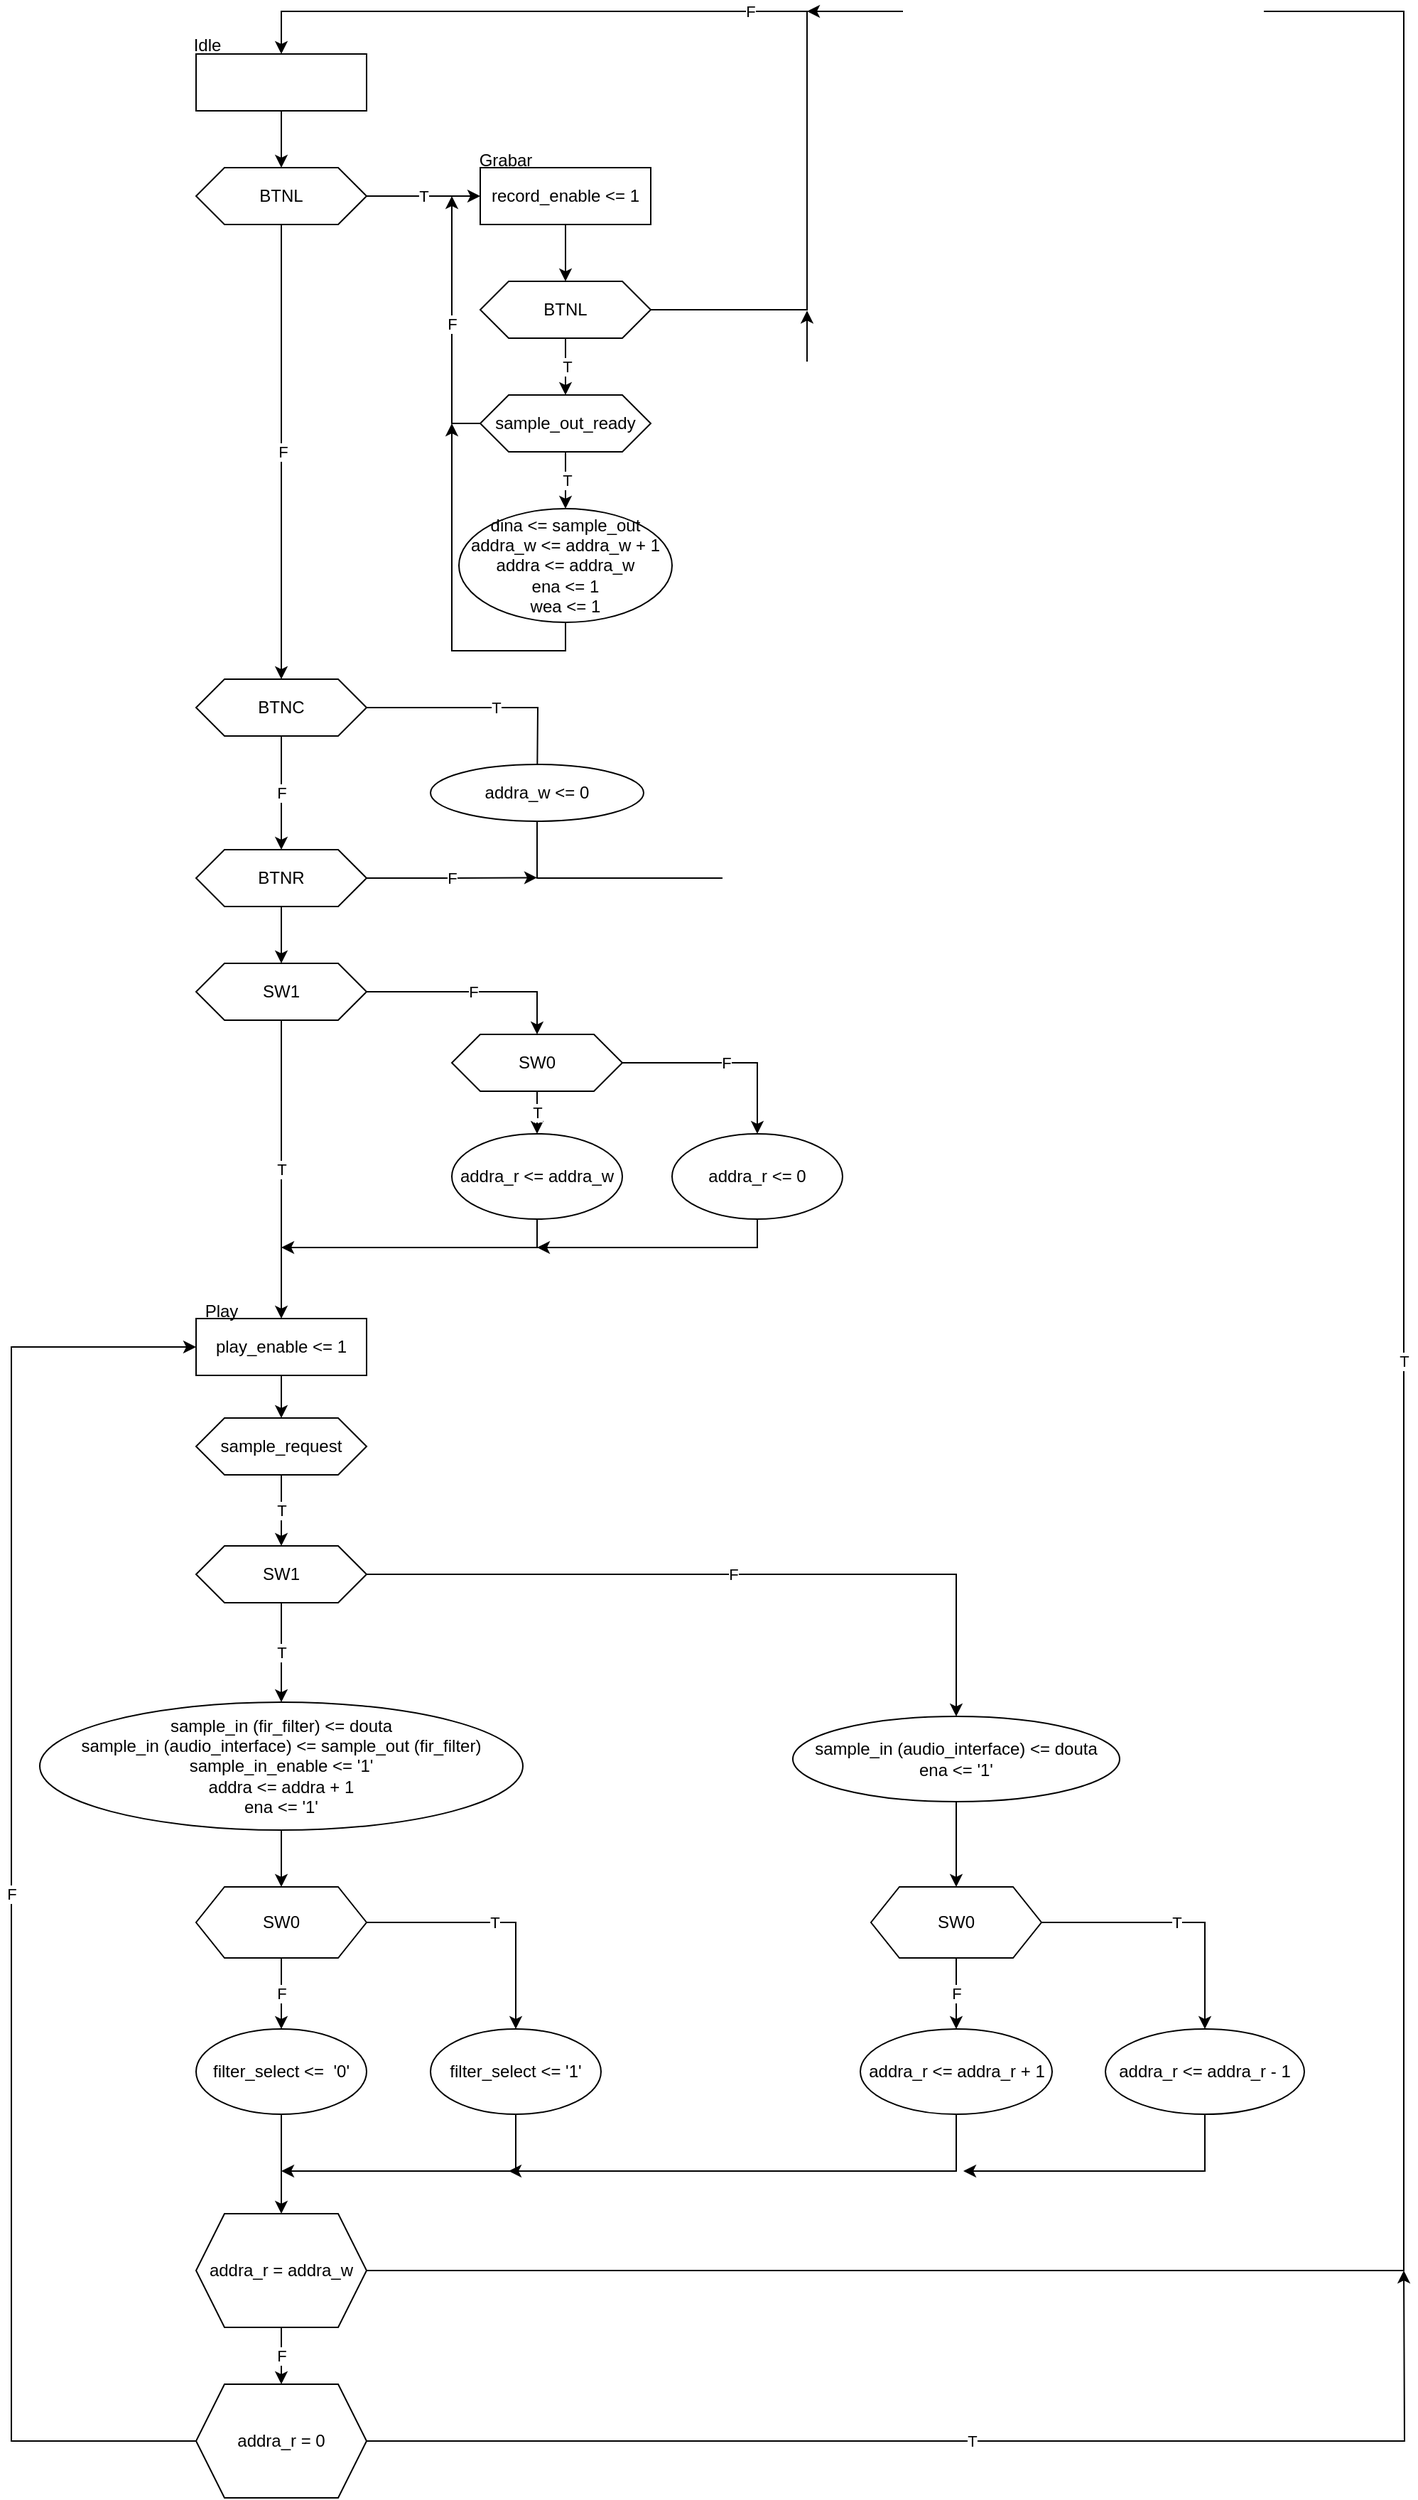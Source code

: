 <mxfile version="15.8.7" type="device"><diagram id="C5RBs43oDa-KdzZeNtuy" name="Page-1"><mxGraphModel dx="5110" dy="2890" grid="1" gridSize="10" guides="1" tooltips="1" connect="1" arrows="1" fold="1" page="1" pageScale="1" pageWidth="1654" pageHeight="2336" math="0" shadow="0"><root><mxCell id="WIyWlLk6GJQsqaUBKTNV-0"/><mxCell id="WIyWlLk6GJQsqaUBKTNV-1" parent="WIyWlLk6GJQsqaUBKTNV-0"/><mxCell id="lpCx-YttLl4YdKG1MkPc-2" style="edgeStyle=orthogonalEdgeStyle;rounded=0;orthogonalLoop=1;jettySize=auto;html=1;exitX=0.5;exitY=1;exitDx=0;exitDy=0;" parent="WIyWlLk6GJQsqaUBKTNV-1" source="lpCx-YttLl4YdKG1MkPc-0" edge="1"><mxGeometry relative="1" as="geometry"><mxPoint x="220" y="160" as="targetPoint"/></mxGeometry></mxCell><mxCell id="lpCx-YttLl4YdKG1MkPc-0" value="" style="rounded=0;whiteSpace=wrap;html=1;" parent="WIyWlLk6GJQsqaUBKTNV-1" vertex="1"><mxGeometry x="160" y="80" width="120" height="40" as="geometry"/></mxCell><mxCell id="lpCx-YttLl4YdKG1MkPc-1" value="Idle" style="text;html=1;strokeColor=none;fillColor=none;align=center;verticalAlign=middle;whiteSpace=wrap;rounded=0;" parent="WIyWlLk6GJQsqaUBKTNV-1" vertex="1"><mxGeometry x="138" y="59" width="60" height="30" as="geometry"/></mxCell><mxCell id="lpCx-YttLl4YdKG1MkPc-20" style="edgeStyle=orthogonalEdgeStyle;rounded=0;orthogonalLoop=1;jettySize=auto;html=1;exitX=0.5;exitY=1;exitDx=0;exitDy=0;" parent="WIyWlLk6GJQsqaUBKTNV-1" source="lpCx-YttLl4YdKG1MkPc-3" edge="1"><mxGeometry relative="1" as="geometry"><mxPoint x="340.0" y="340" as="targetPoint"/><Array as="points"><mxPoint x="420" y="500"/><mxPoint x="340" y="500"/></Array></mxGeometry></mxCell><mxCell id="lpCx-YttLl4YdKG1MkPc-3" value="dina &amp;lt;= sample_out&lt;br&gt;addra_w &amp;lt;= addra_w + 1&lt;br&gt;addra &amp;lt;= addra_w&lt;br&gt;ena &amp;lt;= 1&lt;br&gt;wea &amp;lt;= 1" style="ellipse;whiteSpace=wrap;html=1;" parent="WIyWlLk6GJQsqaUBKTNV-1" vertex="1"><mxGeometry x="345" y="400" width="150" height="80" as="geometry"/></mxCell><mxCell id="lpCx-YttLl4YdKG1MkPc-6" value="F" style="edgeStyle=orthogonalEdgeStyle;rounded=0;orthogonalLoop=1;jettySize=auto;html=1;" parent="WIyWlLk6GJQsqaUBKTNV-1" source="lpCx-YttLl4YdKG1MkPc-5" edge="1"><mxGeometry relative="1" as="geometry"><mxPoint x="220" y="520" as="targetPoint"/></mxGeometry></mxCell><mxCell id="lpCx-YttLl4YdKG1MkPc-10" value="T" style="edgeStyle=orthogonalEdgeStyle;rounded=0;orthogonalLoop=1;jettySize=auto;html=1;entryX=0;entryY=0.5;entryDx=0;entryDy=0;" parent="WIyWlLk6GJQsqaUBKTNV-1" source="lpCx-YttLl4YdKG1MkPc-5" target="lpCx-YttLl4YdKG1MkPc-8" edge="1"><mxGeometry relative="1" as="geometry"/></mxCell><mxCell id="lpCx-YttLl4YdKG1MkPc-5" value="BTNL" style="shape=hexagon;perimeter=hexagonPerimeter2;whiteSpace=wrap;html=1;fixedSize=1;" parent="WIyWlLk6GJQsqaUBKTNV-1" vertex="1"><mxGeometry x="160" y="160" width="120" height="40" as="geometry"/></mxCell><mxCell id="lpCx-YttLl4YdKG1MkPc-11" style="edgeStyle=orthogonalEdgeStyle;rounded=0;orthogonalLoop=1;jettySize=auto;html=1;" parent="WIyWlLk6GJQsqaUBKTNV-1" source="lpCx-YttLl4YdKG1MkPc-8" edge="1"><mxGeometry relative="1" as="geometry"><mxPoint x="420" y="240" as="targetPoint"/></mxGeometry></mxCell><mxCell id="lpCx-YttLl4YdKG1MkPc-8" value="record_enable &amp;lt;= 1" style="rounded=0;whiteSpace=wrap;html=1;" parent="WIyWlLk6GJQsqaUBKTNV-1" vertex="1"><mxGeometry x="360" y="160" width="120" height="40" as="geometry"/></mxCell><mxCell id="lpCx-YttLl4YdKG1MkPc-9" value="Grabar" style="text;html=1;strokeColor=none;fillColor=none;align=center;verticalAlign=middle;whiteSpace=wrap;rounded=0;" parent="WIyWlLk6GJQsqaUBKTNV-1" vertex="1"><mxGeometry x="348" y="140" width="60" height="30" as="geometry"/></mxCell><mxCell id="lpCx-YttLl4YdKG1MkPc-13" value="F" style="edgeStyle=orthogonalEdgeStyle;rounded=0;orthogonalLoop=1;jettySize=auto;html=1;entryX=0.5;entryY=0;entryDx=0;entryDy=0;" parent="WIyWlLk6GJQsqaUBKTNV-1" source="lpCx-YttLl4YdKG1MkPc-12" target="lpCx-YttLl4YdKG1MkPc-0" edge="1"><mxGeometry relative="1" as="geometry"><mxPoint x="550.556" y="50" as="targetPoint"/><Array as="points"><mxPoint x="590" y="260"/><mxPoint x="590" y="50"/><mxPoint x="220" y="50"/></Array></mxGeometry></mxCell><mxCell id="lpCx-YttLl4YdKG1MkPc-14" value="T" style="edgeStyle=orthogonalEdgeStyle;rounded=0;orthogonalLoop=1;jettySize=auto;html=1;" parent="WIyWlLk6GJQsqaUBKTNV-1" source="lpCx-YttLl4YdKG1MkPc-12" edge="1"><mxGeometry relative="1" as="geometry"><mxPoint x="420" y="320" as="targetPoint"/></mxGeometry></mxCell><mxCell id="lpCx-YttLl4YdKG1MkPc-12" value="BTNL" style="shape=hexagon;perimeter=hexagonPerimeter2;whiteSpace=wrap;html=1;fixedSize=1;" parent="WIyWlLk6GJQsqaUBKTNV-1" vertex="1"><mxGeometry x="360" y="240" width="120" height="40" as="geometry"/></mxCell><mxCell id="lpCx-YttLl4YdKG1MkPc-16" value="T" style="edgeStyle=orthogonalEdgeStyle;rounded=0;orthogonalLoop=1;jettySize=auto;html=1;" parent="WIyWlLk6GJQsqaUBKTNV-1" source="lpCx-YttLl4YdKG1MkPc-15" edge="1"><mxGeometry relative="1" as="geometry"><mxPoint x="420" y="400" as="targetPoint"/></mxGeometry></mxCell><mxCell id="lpCx-YttLl4YdKG1MkPc-19" value="F" style="edgeStyle=orthogonalEdgeStyle;rounded=0;orthogonalLoop=1;jettySize=auto;html=1;" parent="WIyWlLk6GJQsqaUBKTNV-1" source="lpCx-YttLl4YdKG1MkPc-15" edge="1"><mxGeometry relative="1" as="geometry"><mxPoint x="340.0" y="180" as="targetPoint"/></mxGeometry></mxCell><mxCell id="lpCx-YttLl4YdKG1MkPc-15" value="sample_out_ready" style="shape=hexagon;perimeter=hexagonPerimeter2;whiteSpace=wrap;html=1;fixedSize=1;" parent="WIyWlLk6GJQsqaUBKTNV-1" vertex="1"><mxGeometry x="360" y="320" width="120" height="40" as="geometry"/></mxCell><mxCell id="lpCx-YttLl4YdKG1MkPc-23" value="F" style="edgeStyle=orthogonalEdgeStyle;rounded=0;orthogonalLoop=1;jettySize=auto;html=1;exitX=0.5;exitY=1;exitDx=0;exitDy=0;entryX=0.5;entryY=0;entryDx=0;entryDy=0;" parent="WIyWlLk6GJQsqaUBKTNV-1" source="lpCx-YttLl4YdKG1MkPc-21" target="lpCx-YttLl4YdKG1MkPc-27" edge="1"><mxGeometry relative="1" as="geometry"><mxPoint x="220" y="600" as="targetPoint"/></mxGeometry></mxCell><mxCell id="lpCx-YttLl4YdKG1MkPc-24" value="T" style="edgeStyle=orthogonalEdgeStyle;rounded=0;orthogonalLoop=1;jettySize=auto;html=1;exitX=1;exitY=0.5;exitDx=0;exitDy=0;" parent="WIyWlLk6GJQsqaUBKTNV-1" source="lpCx-YttLl4YdKG1MkPc-21" edge="1"><mxGeometry relative="1" as="geometry"><mxPoint x="400" y="600" as="targetPoint"/></mxGeometry></mxCell><mxCell id="lpCx-YttLl4YdKG1MkPc-21" value="BTNC" style="shape=hexagon;perimeter=hexagonPerimeter2;whiteSpace=wrap;html=1;fixedSize=1;" parent="WIyWlLk6GJQsqaUBKTNV-1" vertex="1"><mxGeometry x="160" y="520" width="120" height="40" as="geometry"/></mxCell><mxCell id="lpCx-YttLl4YdKG1MkPc-31" style="edgeStyle=orthogonalEdgeStyle;rounded=0;orthogonalLoop=1;jettySize=auto;html=1;exitX=0.5;exitY=1;exitDx=0;exitDy=0;" parent="WIyWlLk6GJQsqaUBKTNV-1" source="lpCx-YttLl4YdKG1MkPc-25" edge="1"><mxGeometry relative="1" as="geometry"><mxPoint x="590" y="260.667" as="targetPoint"/><Array as="points"><mxPoint x="400" y="660"/><mxPoint x="590" y="660"/></Array></mxGeometry></mxCell><mxCell id="lpCx-YttLl4YdKG1MkPc-25" value="addra_w &amp;lt;= 0" style="ellipse;whiteSpace=wrap;html=1;" parent="WIyWlLk6GJQsqaUBKTNV-1" vertex="1"><mxGeometry x="325" y="580" width="150" height="40" as="geometry"/></mxCell><mxCell id="lpCx-YttLl4YdKG1MkPc-28" value="F" style="edgeStyle=orthogonalEdgeStyle;rounded=0;orthogonalLoop=1;jettySize=auto;html=1;exitX=1;exitY=0.5;exitDx=0;exitDy=0;" parent="WIyWlLk6GJQsqaUBKTNV-1" source="lpCx-YttLl4YdKG1MkPc-27" edge="1"><mxGeometry relative="1" as="geometry"><mxPoint x="400" y="659.706" as="targetPoint"/></mxGeometry></mxCell><mxCell id="EyYR6GaHQLyW-EKc8teo-1" value="" style="edgeStyle=orthogonalEdgeStyle;rounded=0;orthogonalLoop=1;jettySize=auto;html=1;" edge="1" parent="WIyWlLk6GJQsqaUBKTNV-1" source="lpCx-YttLl4YdKG1MkPc-27" target="EyYR6GaHQLyW-EKc8teo-0"><mxGeometry relative="1" as="geometry"/></mxCell><mxCell id="lpCx-YttLl4YdKG1MkPc-27" value="BTNR" style="shape=hexagon;perimeter=hexagonPerimeter2;whiteSpace=wrap;html=1;fixedSize=1;" parent="WIyWlLk6GJQsqaUBKTNV-1" vertex="1"><mxGeometry x="160" y="640" width="120" height="40" as="geometry"/></mxCell><mxCell id="EyYR6GaHQLyW-EKc8teo-13" style="edgeStyle=orthogonalEdgeStyle;rounded=0;orthogonalLoop=1;jettySize=auto;html=1;entryX=0.5;entryY=0;entryDx=0;entryDy=0;" edge="1" parent="WIyWlLk6GJQsqaUBKTNV-1" source="lpCx-YttLl4YdKG1MkPc-32" target="lpCx-YttLl4YdKG1MkPc-35"><mxGeometry relative="1" as="geometry"/></mxCell><mxCell id="lpCx-YttLl4YdKG1MkPc-32" value="play_enable &amp;lt;= 1" style="rounded=0;whiteSpace=wrap;html=1;" parent="WIyWlLk6GJQsqaUBKTNV-1" vertex="1"><mxGeometry x="160" y="970" width="120" height="40" as="geometry"/></mxCell><mxCell id="lpCx-YttLl4YdKG1MkPc-33" value="Play" style="text;html=1;strokeColor=none;fillColor=none;align=center;verticalAlign=middle;whiteSpace=wrap;rounded=0;" parent="WIyWlLk6GJQsqaUBKTNV-1" vertex="1"><mxGeometry x="148" y="950" width="60" height="30" as="geometry"/></mxCell><mxCell id="y3HNiTXDIGjjtV8I3vC8-16" value="T" style="edgeStyle=orthogonalEdgeStyle;rounded=0;orthogonalLoop=1;jettySize=auto;html=1;" parent="WIyWlLk6GJQsqaUBKTNV-1" source="lpCx-YttLl4YdKG1MkPc-35" target="lpCx-YttLl4YdKG1MkPc-43" edge="1"><mxGeometry relative="1" as="geometry"/></mxCell><mxCell id="lpCx-YttLl4YdKG1MkPc-35" value="sample_request" style="shape=hexagon;perimeter=hexagonPerimeter2;whiteSpace=wrap;html=1;fixedSize=1;" parent="WIyWlLk6GJQsqaUBKTNV-1" vertex="1"><mxGeometry x="160" y="1040" width="120" height="40" as="geometry"/></mxCell><mxCell id="y3HNiTXDIGjjtV8I3vC8-18" value="T" style="edgeStyle=orthogonalEdgeStyle;rounded=0;orthogonalLoop=1;jettySize=auto;html=1;" parent="WIyWlLk6GJQsqaUBKTNV-1" source="lpCx-YttLl4YdKG1MkPc-43" target="y3HNiTXDIGjjtV8I3vC8-17" edge="1"><mxGeometry relative="1" as="geometry"/></mxCell><mxCell id="y3HNiTXDIGjjtV8I3vC8-24" value="F" style="edgeStyle=orthogonalEdgeStyle;rounded=0;orthogonalLoop=1;jettySize=auto;html=1;" parent="WIyWlLk6GJQsqaUBKTNV-1" source="lpCx-YttLl4YdKG1MkPc-43" target="y3HNiTXDIGjjtV8I3vC8-23" edge="1"><mxGeometry relative="1" as="geometry"/></mxCell><mxCell id="lpCx-YttLl4YdKG1MkPc-43" value="SW1" style="shape=hexagon;perimeter=hexagonPerimeter2;whiteSpace=wrap;html=1;fixedSize=1;" parent="WIyWlLk6GJQsqaUBKTNV-1" vertex="1"><mxGeometry x="160" y="1130" width="120" height="40" as="geometry"/></mxCell><mxCell id="y3HNiTXDIGjjtV8I3vC8-22" value="" style="edgeStyle=orthogonalEdgeStyle;rounded=0;orthogonalLoop=1;jettySize=auto;html=1;" parent="WIyWlLk6GJQsqaUBKTNV-1" source="y3HNiTXDIGjjtV8I3vC8-17" target="y3HNiTXDIGjjtV8I3vC8-21" edge="1"><mxGeometry relative="1" as="geometry"/></mxCell><mxCell id="y3HNiTXDIGjjtV8I3vC8-17" value="sample_in (fir_filter) &amp;lt;= douta&lt;br&gt;sample_in (audio_interface) &amp;lt;= sample_out (fir_filter)&lt;br&gt;sample_in_enable &amp;lt;= '1'&lt;br&gt;addra &amp;lt;= addra + 1&lt;br&gt;ena &amp;lt;= '1'" style="ellipse;whiteSpace=wrap;html=1;" parent="WIyWlLk6GJQsqaUBKTNV-1" vertex="1"><mxGeometry x="50" y="1240" width="340" height="90" as="geometry"/></mxCell><mxCell id="y3HNiTXDIGjjtV8I3vC8-31" value="T" style="edgeStyle=orthogonalEdgeStyle;rounded=0;orthogonalLoop=1;jettySize=auto;html=1;" parent="WIyWlLk6GJQsqaUBKTNV-1" source="y3HNiTXDIGjjtV8I3vC8-21" target="y3HNiTXDIGjjtV8I3vC8-30" edge="1"><mxGeometry relative="1" as="geometry"/></mxCell><mxCell id="y3HNiTXDIGjjtV8I3vC8-33" value="F" style="edgeStyle=orthogonalEdgeStyle;rounded=0;orthogonalLoop=1;jettySize=auto;html=1;" parent="WIyWlLk6GJQsqaUBKTNV-1" source="y3HNiTXDIGjjtV8I3vC8-21" target="y3HNiTXDIGjjtV8I3vC8-32" edge="1"><mxGeometry relative="1" as="geometry"/></mxCell><mxCell id="y3HNiTXDIGjjtV8I3vC8-21" value="SW0" style="shape=hexagon;perimeter=hexagonPerimeter2;whiteSpace=wrap;html=1;fixedSize=1;" parent="WIyWlLk6GJQsqaUBKTNV-1" vertex="1"><mxGeometry x="160" y="1370" width="120" height="50" as="geometry"/></mxCell><mxCell id="y3HNiTXDIGjjtV8I3vC8-29" value="" style="edgeStyle=orthogonalEdgeStyle;rounded=0;orthogonalLoop=1;jettySize=auto;html=1;" parent="WIyWlLk6GJQsqaUBKTNV-1" source="y3HNiTXDIGjjtV8I3vC8-23" target="y3HNiTXDIGjjtV8I3vC8-28" edge="1"><mxGeometry relative="1" as="geometry"/></mxCell><mxCell id="y3HNiTXDIGjjtV8I3vC8-23" value="sample_in (audio_interface) &amp;lt;= douta&lt;br&gt;ena &amp;lt;= '1'" style="ellipse;whiteSpace=wrap;html=1;" parent="WIyWlLk6GJQsqaUBKTNV-1" vertex="1"><mxGeometry x="580" y="1250" width="230" height="60" as="geometry"/></mxCell><mxCell id="y3HNiTXDIGjjtV8I3vC8-37" value="T" style="edgeStyle=orthogonalEdgeStyle;rounded=0;orthogonalLoop=1;jettySize=auto;html=1;" parent="WIyWlLk6GJQsqaUBKTNV-1" source="y3HNiTXDIGjjtV8I3vC8-28" target="y3HNiTXDIGjjtV8I3vC8-36" edge="1"><mxGeometry relative="1" as="geometry"/></mxCell><mxCell id="y3HNiTXDIGjjtV8I3vC8-39" value="F" style="edgeStyle=orthogonalEdgeStyle;rounded=0;orthogonalLoop=1;jettySize=auto;html=1;" parent="WIyWlLk6GJQsqaUBKTNV-1" source="y3HNiTXDIGjjtV8I3vC8-28" target="y3HNiTXDIGjjtV8I3vC8-38" edge="1"><mxGeometry relative="1" as="geometry"/></mxCell><mxCell id="y3HNiTXDIGjjtV8I3vC8-28" value="SW0" style="shape=hexagon;perimeter=hexagonPerimeter2;whiteSpace=wrap;html=1;fixedSize=1;" parent="WIyWlLk6GJQsqaUBKTNV-1" vertex="1"><mxGeometry x="635" y="1370" width="120" height="50" as="geometry"/></mxCell><mxCell id="EyYR6GaHQLyW-EKc8teo-14" style="edgeStyle=orthogonalEdgeStyle;rounded=0;orthogonalLoop=1;jettySize=auto;html=1;exitX=0.5;exitY=1;exitDx=0;exitDy=0;" edge="1" parent="WIyWlLk6GJQsqaUBKTNV-1" source="y3HNiTXDIGjjtV8I3vC8-30"><mxGeometry relative="1" as="geometry"><mxPoint x="220" y="1570" as="targetPoint"/><Array as="points"><mxPoint x="385" y="1570"/></Array></mxGeometry></mxCell><mxCell id="y3HNiTXDIGjjtV8I3vC8-30" value="filter_select &amp;lt;= '1'" style="ellipse;whiteSpace=wrap;html=1;" parent="WIyWlLk6GJQsqaUBKTNV-1" vertex="1"><mxGeometry x="325" y="1470" width="120" height="60" as="geometry"/></mxCell><mxCell id="EyYR6GaHQLyW-EKc8teo-16" value="" style="edgeStyle=orthogonalEdgeStyle;rounded=0;orthogonalLoop=1;jettySize=auto;html=1;" edge="1" parent="WIyWlLk6GJQsqaUBKTNV-1" source="y3HNiTXDIGjjtV8I3vC8-32" target="EyYR6GaHQLyW-EKc8teo-15"><mxGeometry relative="1" as="geometry"/></mxCell><mxCell id="y3HNiTXDIGjjtV8I3vC8-32" value="filter_select &amp;lt;=&amp;nbsp; '0'" style="ellipse;whiteSpace=wrap;html=1;" parent="WIyWlLk6GJQsqaUBKTNV-1" vertex="1"><mxGeometry x="160" y="1470" width="120" height="60" as="geometry"/></mxCell><mxCell id="EyYR6GaHQLyW-EKc8teo-18" value="" style="edgeStyle=orthogonalEdgeStyle;rounded=0;orthogonalLoop=1;jettySize=auto;html=1;" edge="1" parent="WIyWlLk6GJQsqaUBKTNV-1" source="y3HNiTXDIGjjtV8I3vC8-36"><mxGeometry relative="1" as="geometry"><mxPoint x="700" y="1570" as="targetPoint"/><Array as="points"><mxPoint x="870" y="1570"/></Array></mxGeometry></mxCell><mxCell id="y3HNiTXDIGjjtV8I3vC8-36" value="addra_r &amp;lt;= addra_r - 1" style="ellipse;whiteSpace=wrap;html=1;" parent="WIyWlLk6GJQsqaUBKTNV-1" vertex="1"><mxGeometry x="800" y="1470" width="140" height="60" as="geometry"/></mxCell><mxCell id="EyYR6GaHQLyW-EKc8teo-22" value="" style="edgeStyle=orthogonalEdgeStyle;rounded=0;orthogonalLoop=1;jettySize=auto;html=1;" edge="1" parent="WIyWlLk6GJQsqaUBKTNV-1" source="y3HNiTXDIGjjtV8I3vC8-38"><mxGeometry relative="1" as="geometry"><mxPoint x="380" y="1570" as="targetPoint"/><Array as="points"><mxPoint x="695" y="1570"/></Array></mxGeometry></mxCell><mxCell id="y3HNiTXDIGjjtV8I3vC8-38" value="addra_r &amp;lt;= addra_r + 1" style="ellipse;whiteSpace=wrap;html=1;" parent="WIyWlLk6GJQsqaUBKTNV-1" vertex="1"><mxGeometry x="627.5" y="1470" width="135" height="60" as="geometry"/></mxCell><mxCell id="EyYR6GaHQLyW-EKc8teo-3" value="F" style="edgeStyle=orthogonalEdgeStyle;rounded=0;orthogonalLoop=1;jettySize=auto;html=1;" edge="1" parent="WIyWlLk6GJQsqaUBKTNV-1" source="EyYR6GaHQLyW-EKc8teo-0" target="EyYR6GaHQLyW-EKc8teo-2"><mxGeometry relative="1" as="geometry"/></mxCell><mxCell id="EyYR6GaHQLyW-EKc8teo-9" value="T" style="edgeStyle=orthogonalEdgeStyle;rounded=0;orthogonalLoop=1;jettySize=auto;html=1;entryX=0.5;entryY=0;entryDx=0;entryDy=0;" edge="1" parent="WIyWlLk6GJQsqaUBKTNV-1" source="EyYR6GaHQLyW-EKc8teo-0" target="lpCx-YttLl4YdKG1MkPc-32"><mxGeometry relative="1" as="geometry"/></mxCell><mxCell id="EyYR6GaHQLyW-EKc8teo-0" value="SW1" style="shape=hexagon;perimeter=hexagonPerimeter2;whiteSpace=wrap;html=1;fixedSize=1;" vertex="1" parent="WIyWlLk6GJQsqaUBKTNV-1"><mxGeometry x="160" y="720" width="120" height="40" as="geometry"/></mxCell><mxCell id="EyYR6GaHQLyW-EKc8teo-5" value="T" style="edgeStyle=orthogonalEdgeStyle;rounded=0;orthogonalLoop=1;jettySize=auto;html=1;" edge="1" parent="WIyWlLk6GJQsqaUBKTNV-1" source="EyYR6GaHQLyW-EKc8teo-2" target="EyYR6GaHQLyW-EKc8teo-4"><mxGeometry relative="1" as="geometry"/></mxCell><mxCell id="EyYR6GaHQLyW-EKc8teo-7" value="F" style="edgeStyle=orthogonalEdgeStyle;rounded=0;orthogonalLoop=1;jettySize=auto;html=1;" edge="1" parent="WIyWlLk6GJQsqaUBKTNV-1" source="EyYR6GaHQLyW-EKc8teo-2" target="EyYR6GaHQLyW-EKc8teo-6"><mxGeometry relative="1" as="geometry"/></mxCell><mxCell id="EyYR6GaHQLyW-EKc8teo-2" value="SW0" style="shape=hexagon;perimeter=hexagonPerimeter2;whiteSpace=wrap;html=1;fixedSize=1;" vertex="1" parent="WIyWlLk6GJQsqaUBKTNV-1"><mxGeometry x="340" y="770" width="120" height="40" as="geometry"/></mxCell><mxCell id="EyYR6GaHQLyW-EKc8teo-11" style="edgeStyle=orthogonalEdgeStyle;rounded=0;orthogonalLoop=1;jettySize=auto;html=1;exitX=0.5;exitY=1;exitDx=0;exitDy=0;" edge="1" parent="WIyWlLk6GJQsqaUBKTNV-1" source="EyYR6GaHQLyW-EKc8teo-4"><mxGeometry relative="1" as="geometry"><mxPoint x="220" y="920" as="targetPoint"/><Array as="points"><mxPoint x="400" y="920"/></Array></mxGeometry></mxCell><mxCell id="EyYR6GaHQLyW-EKc8teo-4" value="addra_r &amp;lt;= addra_w" style="ellipse;whiteSpace=wrap;html=1;" vertex="1" parent="WIyWlLk6GJQsqaUBKTNV-1"><mxGeometry x="340" y="840" width="120" height="60" as="geometry"/></mxCell><mxCell id="EyYR6GaHQLyW-EKc8teo-12" style="edgeStyle=orthogonalEdgeStyle;rounded=0;orthogonalLoop=1;jettySize=auto;html=1;exitX=0.5;exitY=1;exitDx=0;exitDy=0;" edge="1" parent="WIyWlLk6GJQsqaUBKTNV-1" source="EyYR6GaHQLyW-EKc8teo-6"><mxGeometry relative="1" as="geometry"><mxPoint x="400" y="920" as="targetPoint"/><Array as="points"><mxPoint x="555" y="920"/></Array></mxGeometry></mxCell><mxCell id="EyYR6GaHQLyW-EKc8teo-6" value="addra_r &amp;lt;= 0" style="ellipse;whiteSpace=wrap;html=1;" vertex="1" parent="WIyWlLk6GJQsqaUBKTNV-1"><mxGeometry x="495" y="840" width="120" height="60" as="geometry"/></mxCell><mxCell id="EyYR6GaHQLyW-EKc8teo-23" value="F" style="edgeStyle=orthogonalEdgeStyle;rounded=0;orthogonalLoop=1;jettySize=auto;html=1;" edge="1" parent="WIyWlLk6GJQsqaUBKTNV-1" source="EyYR6GaHQLyW-EKc8teo-15" target="EyYR6GaHQLyW-EKc8teo-21"><mxGeometry relative="1" as="geometry"/></mxCell><mxCell id="EyYR6GaHQLyW-EKc8teo-26" value="T" style="edgeStyle=orthogonalEdgeStyle;rounded=0;orthogonalLoop=1;jettySize=auto;html=1;" edge="1" parent="WIyWlLk6GJQsqaUBKTNV-1" source="EyYR6GaHQLyW-EKc8teo-15"><mxGeometry relative="1" as="geometry"><mxPoint x="590" y="50" as="targetPoint"/><Array as="points"><mxPoint x="1010" y="1640"/><mxPoint x="1010" y="50"/><mxPoint x="590" y="50"/></Array></mxGeometry></mxCell><mxCell id="EyYR6GaHQLyW-EKc8teo-15" value="addra_r = addra_w" style="shape=hexagon;perimeter=hexagonPerimeter2;whiteSpace=wrap;html=1;fixedSize=1;" vertex="1" parent="WIyWlLk6GJQsqaUBKTNV-1"><mxGeometry x="160" y="1600" width="120" height="80" as="geometry"/></mxCell><mxCell id="EyYR6GaHQLyW-EKc8teo-25" value="F" style="edgeStyle=orthogonalEdgeStyle;rounded=0;orthogonalLoop=1;jettySize=auto;html=1;entryX=0;entryY=0.5;entryDx=0;entryDy=0;" edge="1" parent="WIyWlLk6GJQsqaUBKTNV-1" source="EyYR6GaHQLyW-EKc8teo-21" target="lpCx-YttLl4YdKG1MkPc-32"><mxGeometry relative="1" as="geometry"><mxPoint x="30" y="1640" as="targetPoint"/><Array as="points"><mxPoint x="30" y="1760"/><mxPoint x="30" y="990"/></Array></mxGeometry></mxCell><mxCell id="EyYR6GaHQLyW-EKc8teo-27" value="T" style="edgeStyle=orthogonalEdgeStyle;rounded=0;orthogonalLoop=1;jettySize=auto;html=1;" edge="1" parent="WIyWlLk6GJQsqaUBKTNV-1" source="EyYR6GaHQLyW-EKc8teo-21"><mxGeometry relative="1" as="geometry"><mxPoint x="1010" y="1640" as="targetPoint"/></mxGeometry></mxCell><mxCell id="EyYR6GaHQLyW-EKc8teo-21" value="addra_r = 0" style="shape=hexagon;perimeter=hexagonPerimeter2;whiteSpace=wrap;html=1;fixedSize=1;" vertex="1" parent="WIyWlLk6GJQsqaUBKTNV-1"><mxGeometry x="160" y="1720" width="120" height="80" as="geometry"/></mxCell></root></mxGraphModel></diagram></mxfile>